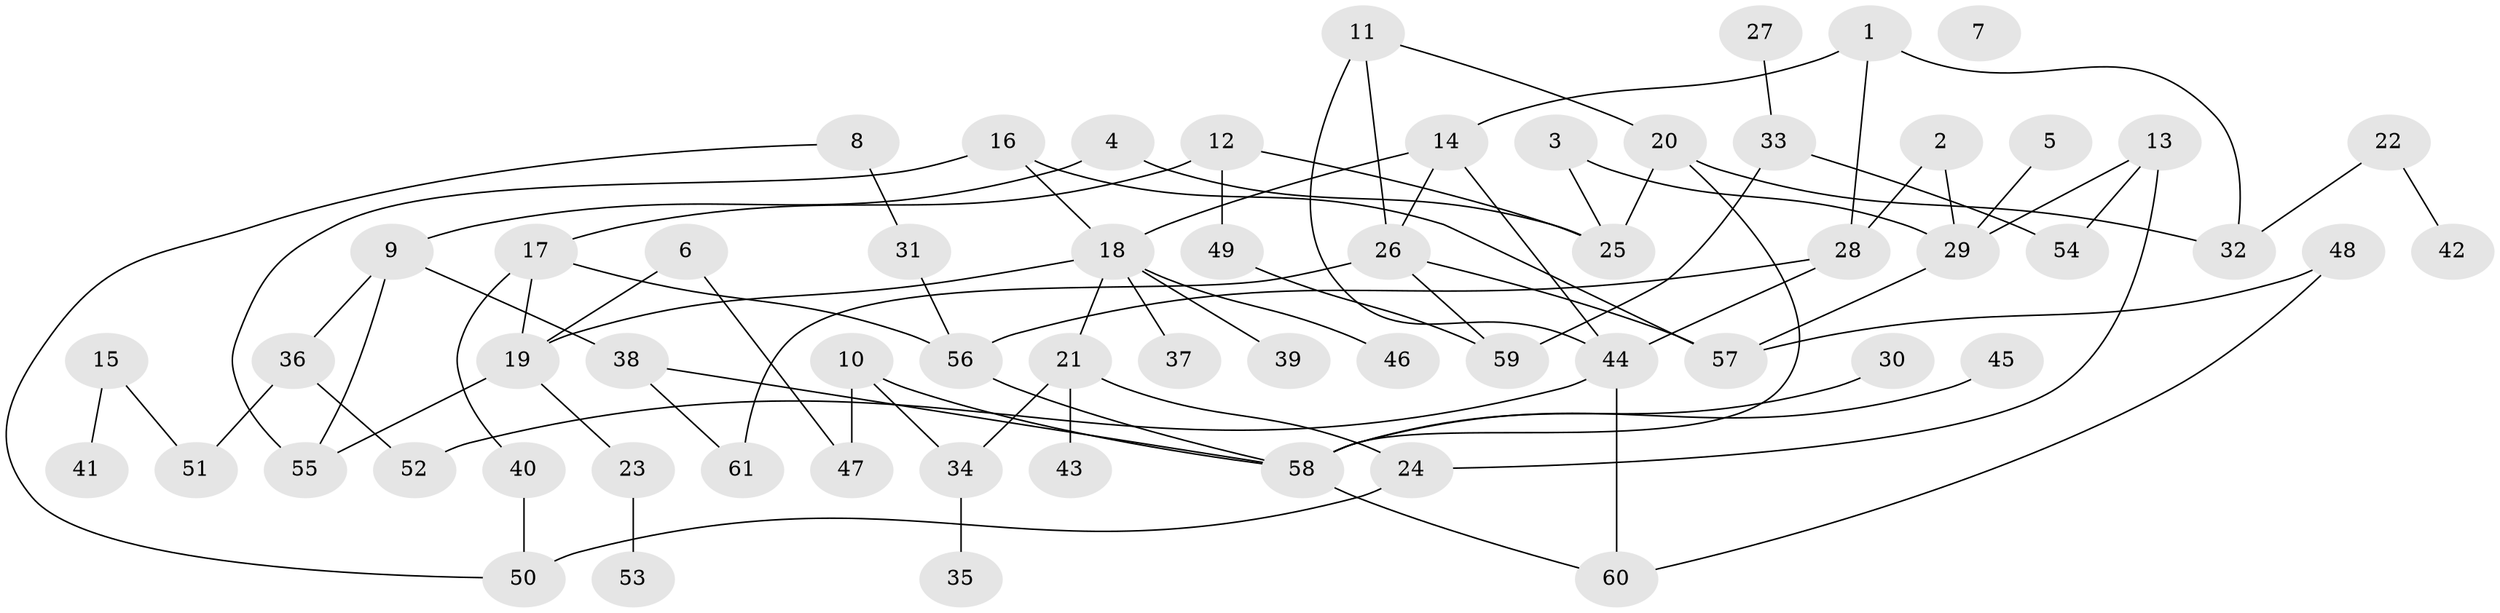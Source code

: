 // Generated by graph-tools (version 1.1) at 2025/40/03/09/25 04:40:09]
// undirected, 61 vertices, 82 edges
graph export_dot {
graph [start="1"]
  node [color=gray90,style=filled];
  1;
  2;
  3;
  4;
  5;
  6;
  7;
  8;
  9;
  10;
  11;
  12;
  13;
  14;
  15;
  16;
  17;
  18;
  19;
  20;
  21;
  22;
  23;
  24;
  25;
  26;
  27;
  28;
  29;
  30;
  31;
  32;
  33;
  34;
  35;
  36;
  37;
  38;
  39;
  40;
  41;
  42;
  43;
  44;
  45;
  46;
  47;
  48;
  49;
  50;
  51;
  52;
  53;
  54;
  55;
  56;
  57;
  58;
  59;
  60;
  61;
  1 -- 14;
  1 -- 28;
  1 -- 32;
  2 -- 28;
  2 -- 29;
  3 -- 25;
  3 -- 29;
  4 -- 9;
  4 -- 25;
  5 -- 29;
  6 -- 19;
  6 -- 47;
  8 -- 31;
  8 -- 50;
  9 -- 36;
  9 -- 38;
  9 -- 55;
  10 -- 34;
  10 -- 47;
  10 -- 58;
  11 -- 20;
  11 -- 26;
  11 -- 44;
  12 -- 17;
  12 -- 25;
  12 -- 49;
  13 -- 24;
  13 -- 29;
  13 -- 54;
  14 -- 18;
  14 -- 26;
  14 -- 44;
  15 -- 41;
  15 -- 51;
  16 -- 18;
  16 -- 55;
  16 -- 57;
  17 -- 19;
  17 -- 40;
  17 -- 56;
  18 -- 19;
  18 -- 21;
  18 -- 37;
  18 -- 39;
  18 -- 46;
  19 -- 23;
  19 -- 55;
  20 -- 25;
  20 -- 32;
  20 -- 58;
  21 -- 24;
  21 -- 34;
  21 -- 43;
  22 -- 32;
  22 -- 42;
  23 -- 53;
  24 -- 50;
  26 -- 57;
  26 -- 59;
  26 -- 61;
  27 -- 33;
  28 -- 44;
  28 -- 56;
  29 -- 57;
  30 -- 58;
  31 -- 56;
  33 -- 54;
  33 -- 59;
  34 -- 35;
  36 -- 51;
  36 -- 52;
  38 -- 58;
  38 -- 61;
  40 -- 50;
  44 -- 52;
  44 -- 60;
  45 -- 58;
  48 -- 57;
  48 -- 60;
  49 -- 59;
  56 -- 58;
  58 -- 60;
}
